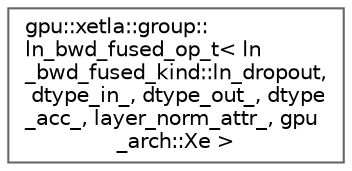 digraph "Graphical Class Hierarchy"
{
 // LATEX_PDF_SIZE
  bgcolor="transparent";
  edge [fontname=Helvetica,fontsize=10,labelfontname=Helvetica,labelfontsize=10];
  node [fontname=Helvetica,fontsize=10,shape=box,height=0.2,width=0.4];
  rankdir="LR";
  Node0 [id="Node000000",label="gpu::xetla::group::\lln_bwd_fused_op_t\< ln\l_bwd_fused_kind::ln_dropout,\l dtype_in_, dtype_out_, dtype\l_acc_, layer_norm_attr_, gpu\l_arch::Xe \>",height=0.2,width=0.4,color="grey40", fillcolor="white", style="filled",URL="$structgpu_1_1xetla_1_1group_1_1ln__bwd__fused__op__t_3_01ln__bwd__fused__kind_1_1ln__dropout_00_85855d35f221cf3a31c3a01f77253cdf.html",tooltip=" "];
}
